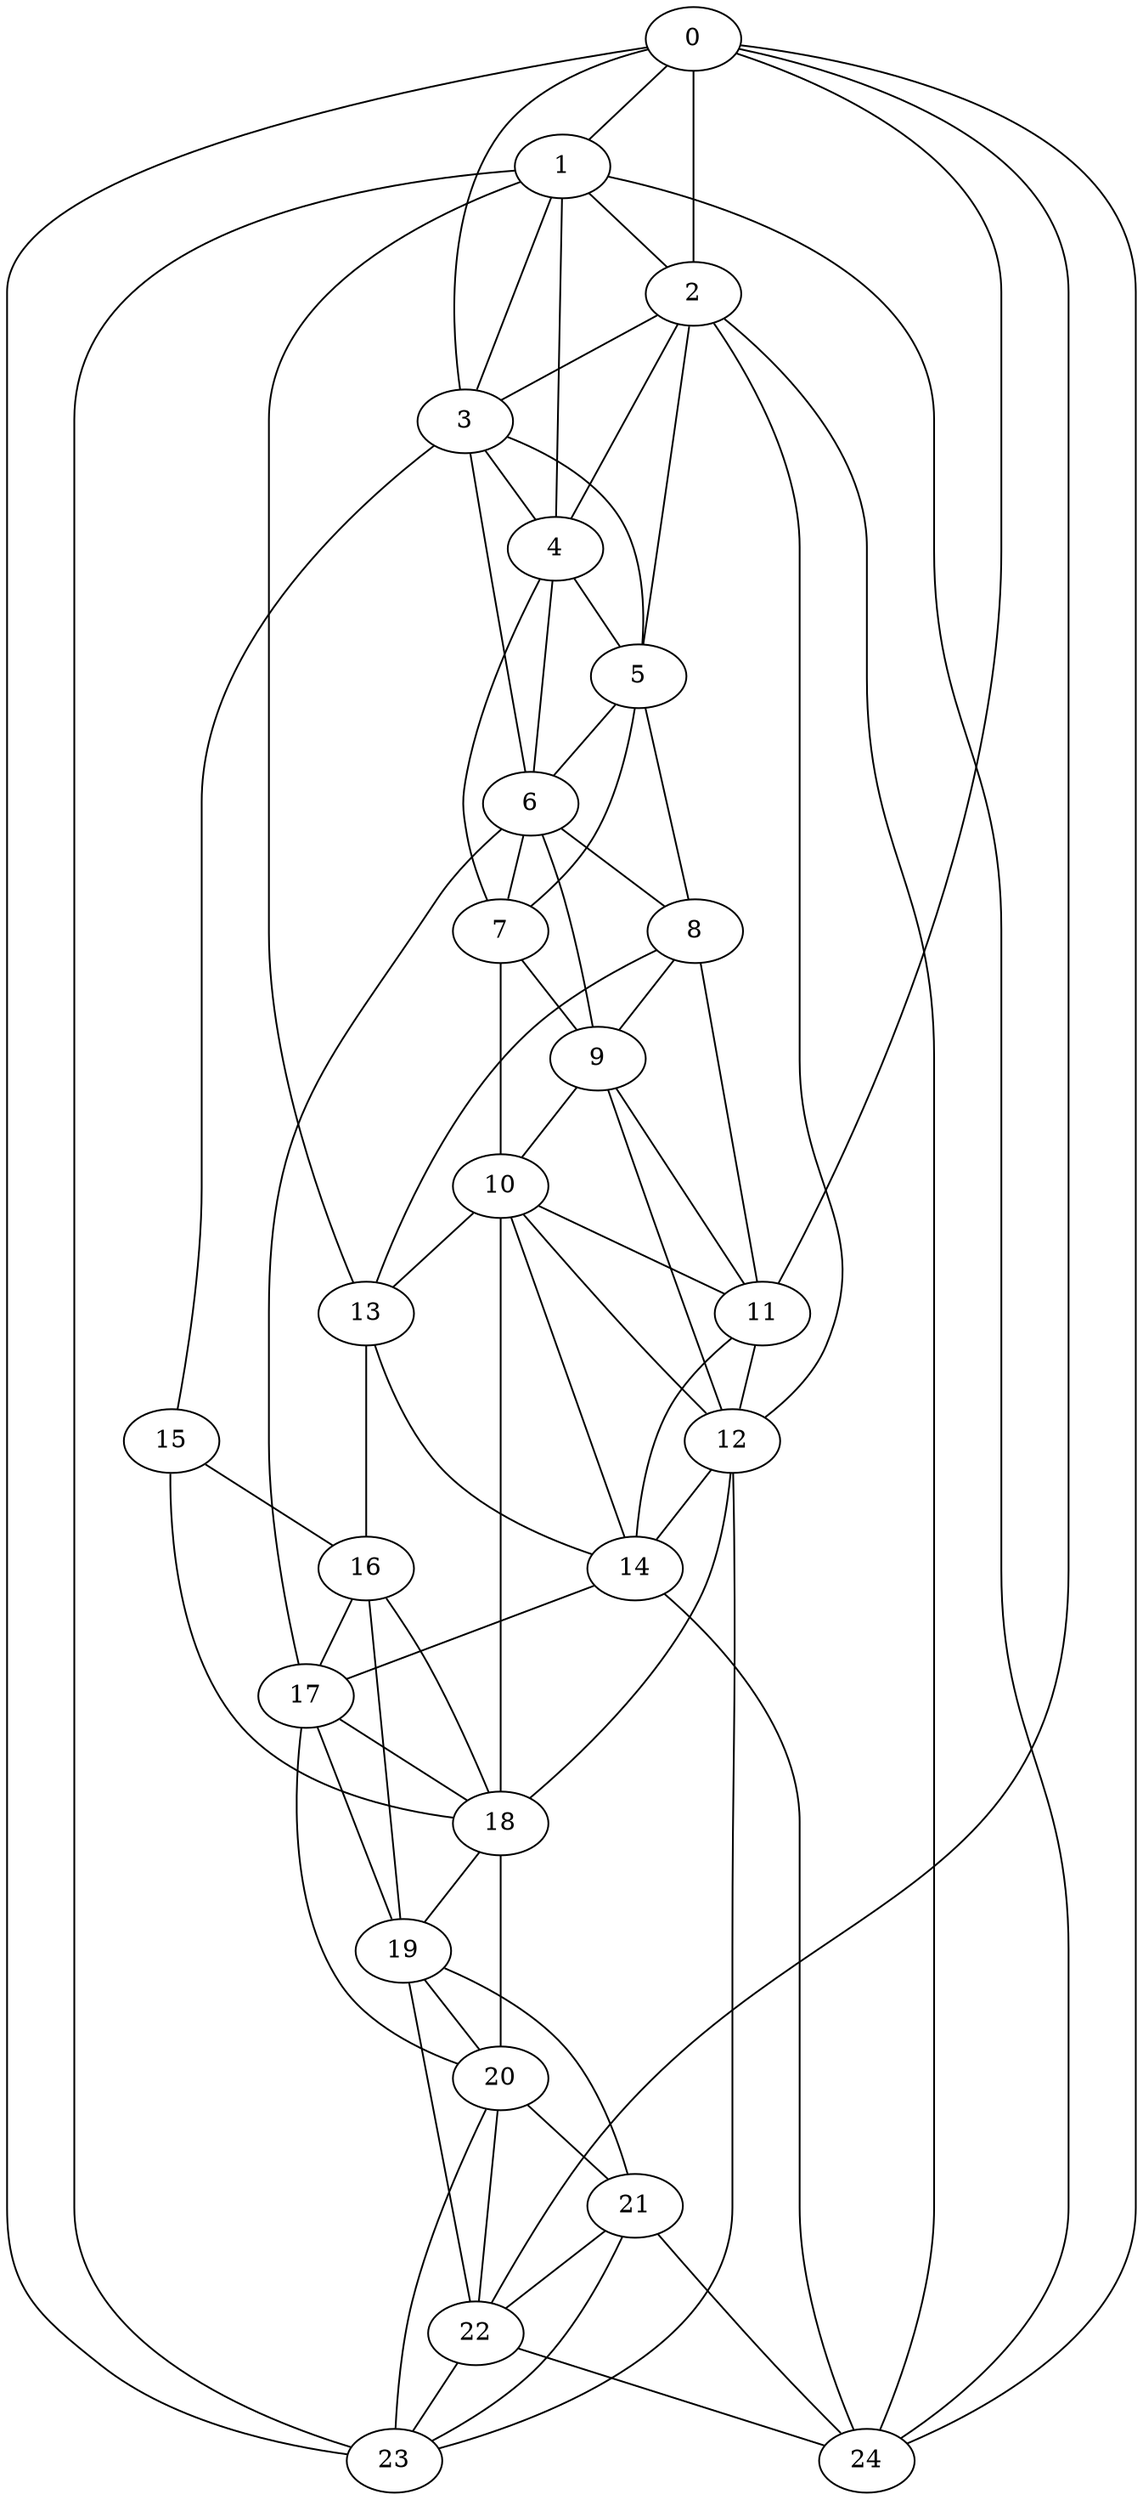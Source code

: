strict graph "watts_strogatz_graph(25,6,0.1)" {
0;
1;
2;
3;
4;
5;
6;
7;
8;
9;
10;
11;
12;
13;
14;
15;
16;
17;
18;
19;
20;
21;
22;
23;
24;
0 -- 1  [is_available=True, prob="0.642666713028"];
0 -- 2  [is_available=True, prob="1.0"];
0 -- 3  [is_available=True, prob="0.745941937642"];
0 -- 11  [is_available=True, prob="1.0"];
0 -- 22  [is_available=True, prob="1.0"];
0 -- 23  [is_available=True, prob="0.0820051163884"];
0 -- 24  [is_available=True, prob="1.0"];
1 -- 2  [is_available=True, prob="1.0"];
1 -- 3  [is_available=True, prob="1.0"];
1 -- 4  [is_available=True, prob="1.0"];
1 -- 13  [is_available=True, prob="0.193876451004"];
1 -- 23  [is_available=True, prob="1.0"];
1 -- 24  [is_available=True, prob="0.376374952838"];
2 -- 3  [is_available=True, prob="0.329322967831"];
2 -- 4  [is_available=True, prob="1.0"];
2 -- 5  [is_available=True, prob="0.593375284365"];
2 -- 12  [is_available=True, prob="0.0816567174435"];
2 -- 24  [is_available=True, prob="0.219234697738"];
3 -- 4  [is_available=True, prob="0.649087341597"];
3 -- 5  [is_available=True, prob="0.826050547199"];
3 -- 6  [is_available=True, prob="0.407311506779"];
3 -- 15  [is_available=True, prob="0.964590384288"];
4 -- 5  [is_available=True, prob="0.10439411874"];
4 -- 6  [is_available=True, prob="0.338382443376"];
4 -- 7  [is_available=True, prob="0.831998506405"];
5 -- 6  [is_available=True, prob="0.314293705139"];
5 -- 7  [is_available=True, prob="1.0"];
5 -- 8  [is_available=True, prob="0.0797866600713"];
6 -- 7  [is_available=True, prob="0.175063124323"];
6 -- 8  [is_available=True, prob="0.351416211812"];
6 -- 9  [is_available=True, prob="0.341103545814"];
6 -- 17  [is_available=True, prob="0.304703717243"];
7 -- 9  [is_available=True, prob="0.397208371127"];
7 -- 10  [is_available=True, prob="1.0"];
8 -- 9  [is_available=True, prob="1.0"];
8 -- 11  [is_available=True, prob="0.189251869098"];
8 -- 13  [is_available=True, prob="0.871041153309"];
9 -- 10  [is_available=True, prob="1.0"];
9 -- 11  [is_available=True, prob="1.0"];
9 -- 12  [is_available=True, prob="0.922040998212"];
10 -- 11  [is_available=True, prob="0.304890081622"];
10 -- 12  [is_available=True, prob="0.0558840575858"];
10 -- 13  [is_available=True, prob="1.0"];
10 -- 14  [is_available=True, prob="0.307988137376"];
10 -- 18  [is_available=True, prob="0.864485030209"];
11 -- 12  [is_available=True, prob="0.146580961103"];
11 -- 14  [is_available=True, prob="1.0"];
12 -- 14  [is_available=True, prob="1.0"];
12 -- 18  [is_available=True, prob="1.0"];
12 -- 23  [is_available=True, prob="0.0536674933306"];
13 -- 14  [is_available=True, prob="0.847815688777"];
13 -- 16  [is_available=True, prob="0.968848478306"];
14 -- 17  [is_available=True, prob="0.87777430849"];
14 -- 24  [is_available=True, prob="0.258450279812"];
15 -- 16  [is_available=True, prob="0.402551592147"];
15 -- 18  [is_available=True, prob="0.0259206770244"];
16 -- 17  [is_available=True, prob="0.00438085839989"];
16 -- 18  [is_available=True, prob="0.78406573004"];
16 -- 19  [is_available=True, prob="0.268497380265"];
17 -- 18  [is_available=True, prob="0.579123638689"];
17 -- 19  [is_available=True, prob="0.443586513148"];
17 -- 20  [is_available=True, prob="0.903921913327"];
18 -- 19  [is_available=True, prob="0.875757556653"];
18 -- 20  [is_available=True, prob="1.0"];
19 -- 20  [is_available=True, prob="0.270894467757"];
19 -- 21  [is_available=True, prob="0.983442290777"];
19 -- 22  [is_available=True, prob="0.833713480015"];
20 -- 21  [is_available=True, prob="0.363070519647"];
20 -- 22  [is_available=True, prob="1.0"];
20 -- 23  [is_available=True, prob="0.00860511736775"];
21 -- 22  [is_available=True, prob="0.831130886497"];
21 -- 23  [is_available=True, prob="0.00173098097083"];
21 -- 24  [is_available=True, prob="0.679429513648"];
22 -- 23  [is_available=True, prob="0.0821922371468"];
22 -- 24  [is_available=True, prob="0.344536400146"];
}
